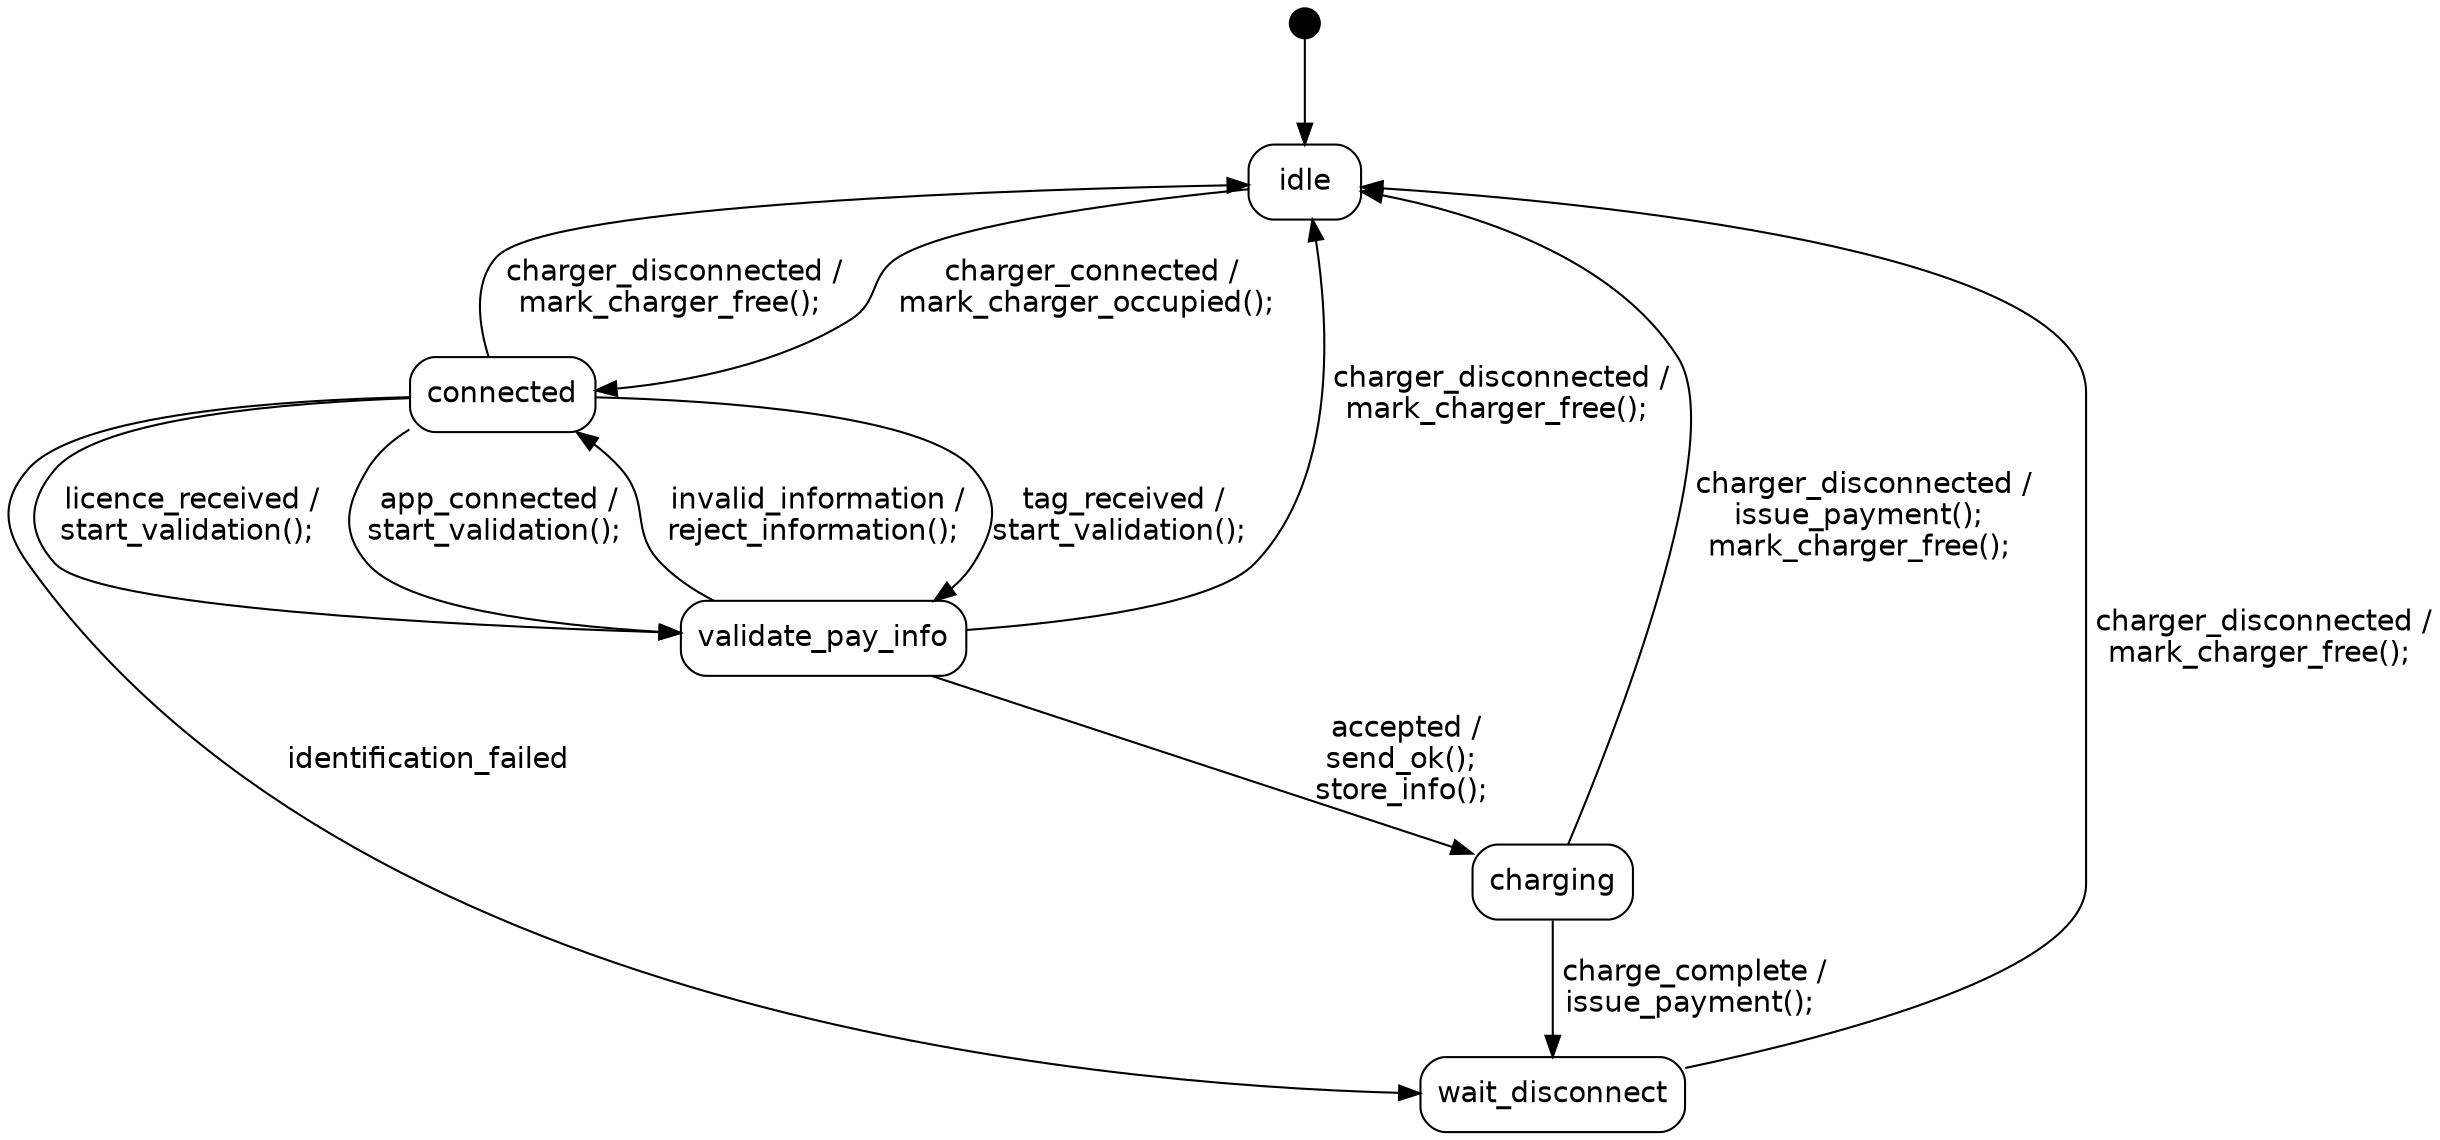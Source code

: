 digraph G {
node [shape=box style=rounded fontname=Helvetica];
edge [ fontname=Helvetica ];
initial [shape=point width=0.2];
initial -> idle [label=" "]
idle -> connected [label=" charger_connected /\nmark_charger_occupied();\n"]
charging -> wait_disconnect [label=" charge_complete /\nissue_payment();\n"]
charging -> idle [label=" charger_disconnected /\nissue_payment();\nmark_charger_free();\n"]
connected -> validate_pay_info [label=" tag_received /\nstart_validation();\n"]
connected -> validate_pay_info [label=" licence_received /\nstart_validation();\n"]
connected -> validate_pay_info [label=" app_connected /\nstart_validation();\n"]
connected -> wait_disconnect [label=" identification_failed"]
connected -> idle [label=" charger_disconnected /\nmark_charger_free();\n"]
validate_pay_info -> charging [label=" accepted /\nsend_ok();\nstore_info();\n"]
validate_pay_info -> connected [label=" invalid_information /\nreject_information();\n"]
validate_pay_info -> idle [label=" charger_disconnected /\nmark_charger_free();\n"]
wait_disconnect -> idle [label=" charger_disconnected /\nmark_charger_free();\n"]
}
